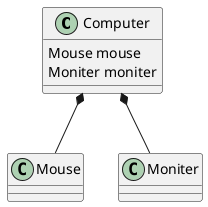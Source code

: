 @startuml
'https://plantuml.com/class-diagram

Computer *-- Mouse
Computer *-- Moniter
class Computer {
    Mouse mouse
    Moniter moniter
}


@enduml